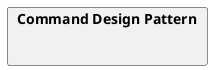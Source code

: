@startuml CommandPattern

skinparam packageStyle rectangle

package "Command Design Pattern" {
 
}

@enduml
